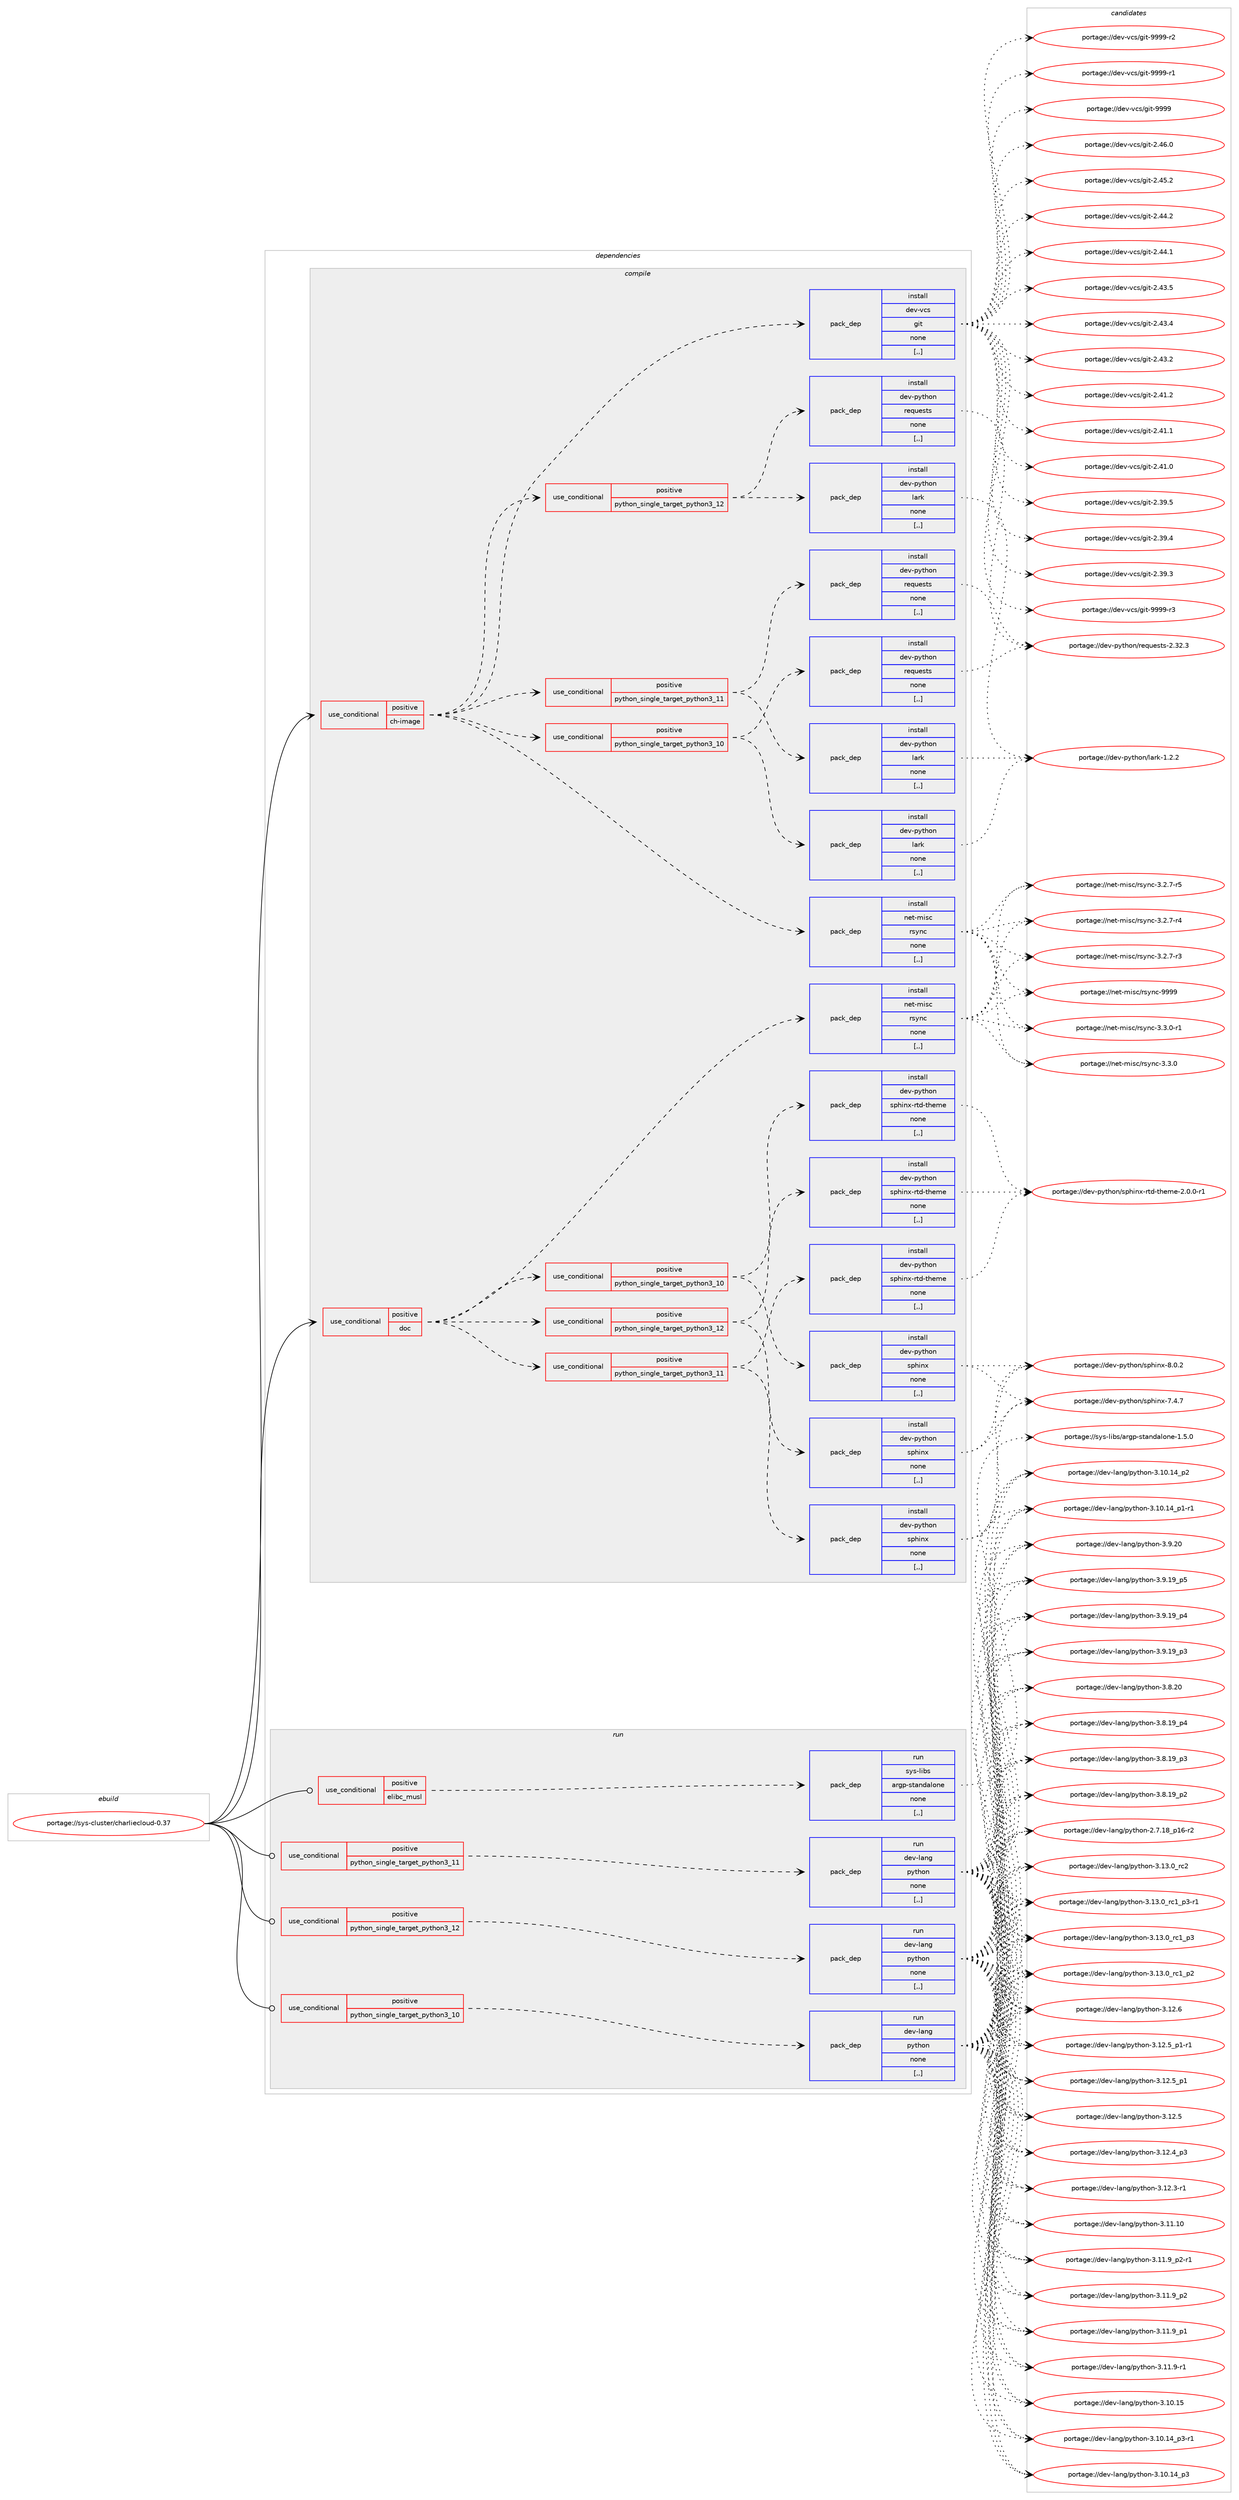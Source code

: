 digraph prolog {

# *************
# Graph options
# *************

newrank=true;
concentrate=true;
compound=true;
graph [rankdir=LR,fontname=Helvetica,fontsize=10,ranksep=1.5];#, ranksep=2.5, nodesep=0.2];
edge  [arrowhead=vee];
node  [fontname=Helvetica,fontsize=10];

# **********
# The ebuild
# **********

subgraph cluster_leftcol {
color=gray;
label=<<i>ebuild</i>>;
id [label="portage://sys-cluster/charliecloud-0.37", color=red, width=4, href="../sys-cluster/charliecloud-0.37.svg"];
}

# ****************
# The dependencies
# ****************

subgraph cluster_midcol {
color=gray;
label=<<i>dependencies</i>>;
subgraph cluster_compile {
fillcolor="#eeeeee";
style=filled;
label=<<i>compile</i>>;
subgraph cond248336 {
dependency941158 [label=<<TABLE BORDER="0" CELLBORDER="1" CELLSPACING="0" CELLPADDING="4"><TR><TD ROWSPAN="3" CELLPADDING="10">use_conditional</TD></TR><TR><TD>positive</TD></TR><TR><TD>ch-image</TD></TR></TABLE>>, shape=none, color=red];
subgraph cond248337 {
dependency941159 [label=<<TABLE BORDER="0" CELLBORDER="1" CELLSPACING="0" CELLPADDING="4"><TR><TD ROWSPAN="3" CELLPADDING="10">use_conditional</TD></TR><TR><TD>positive</TD></TR><TR><TD>python_single_target_python3_10</TD></TR></TABLE>>, shape=none, color=red];
subgraph pack686132 {
dependency941160 [label=<<TABLE BORDER="0" CELLBORDER="1" CELLSPACING="0" CELLPADDING="4" WIDTH="220"><TR><TD ROWSPAN="6" CELLPADDING="30">pack_dep</TD></TR><TR><TD WIDTH="110">install</TD></TR><TR><TD>dev-python</TD></TR><TR><TD>lark</TD></TR><TR><TD>none</TD></TR><TR><TD>[,,]</TD></TR></TABLE>>, shape=none, color=blue];
}
dependency941159:e -> dependency941160:w [weight=20,style="dashed",arrowhead="vee"];
subgraph pack686133 {
dependency941161 [label=<<TABLE BORDER="0" CELLBORDER="1" CELLSPACING="0" CELLPADDING="4" WIDTH="220"><TR><TD ROWSPAN="6" CELLPADDING="30">pack_dep</TD></TR><TR><TD WIDTH="110">install</TD></TR><TR><TD>dev-python</TD></TR><TR><TD>requests</TD></TR><TR><TD>none</TD></TR><TR><TD>[,,]</TD></TR></TABLE>>, shape=none, color=blue];
}
dependency941159:e -> dependency941161:w [weight=20,style="dashed",arrowhead="vee"];
}
dependency941158:e -> dependency941159:w [weight=20,style="dashed",arrowhead="vee"];
subgraph cond248338 {
dependency941162 [label=<<TABLE BORDER="0" CELLBORDER="1" CELLSPACING="0" CELLPADDING="4"><TR><TD ROWSPAN="3" CELLPADDING="10">use_conditional</TD></TR><TR><TD>positive</TD></TR><TR><TD>python_single_target_python3_11</TD></TR></TABLE>>, shape=none, color=red];
subgraph pack686134 {
dependency941163 [label=<<TABLE BORDER="0" CELLBORDER="1" CELLSPACING="0" CELLPADDING="4" WIDTH="220"><TR><TD ROWSPAN="6" CELLPADDING="30">pack_dep</TD></TR><TR><TD WIDTH="110">install</TD></TR><TR><TD>dev-python</TD></TR><TR><TD>lark</TD></TR><TR><TD>none</TD></TR><TR><TD>[,,]</TD></TR></TABLE>>, shape=none, color=blue];
}
dependency941162:e -> dependency941163:w [weight=20,style="dashed",arrowhead="vee"];
subgraph pack686135 {
dependency941164 [label=<<TABLE BORDER="0" CELLBORDER="1" CELLSPACING="0" CELLPADDING="4" WIDTH="220"><TR><TD ROWSPAN="6" CELLPADDING="30">pack_dep</TD></TR><TR><TD WIDTH="110">install</TD></TR><TR><TD>dev-python</TD></TR><TR><TD>requests</TD></TR><TR><TD>none</TD></TR><TR><TD>[,,]</TD></TR></TABLE>>, shape=none, color=blue];
}
dependency941162:e -> dependency941164:w [weight=20,style="dashed",arrowhead="vee"];
}
dependency941158:e -> dependency941162:w [weight=20,style="dashed",arrowhead="vee"];
subgraph cond248339 {
dependency941165 [label=<<TABLE BORDER="0" CELLBORDER="1" CELLSPACING="0" CELLPADDING="4"><TR><TD ROWSPAN="3" CELLPADDING="10">use_conditional</TD></TR><TR><TD>positive</TD></TR><TR><TD>python_single_target_python3_12</TD></TR></TABLE>>, shape=none, color=red];
subgraph pack686136 {
dependency941166 [label=<<TABLE BORDER="0" CELLBORDER="1" CELLSPACING="0" CELLPADDING="4" WIDTH="220"><TR><TD ROWSPAN="6" CELLPADDING="30">pack_dep</TD></TR><TR><TD WIDTH="110">install</TD></TR><TR><TD>dev-python</TD></TR><TR><TD>lark</TD></TR><TR><TD>none</TD></TR><TR><TD>[,,]</TD></TR></TABLE>>, shape=none, color=blue];
}
dependency941165:e -> dependency941166:w [weight=20,style="dashed",arrowhead="vee"];
subgraph pack686137 {
dependency941167 [label=<<TABLE BORDER="0" CELLBORDER="1" CELLSPACING="0" CELLPADDING="4" WIDTH="220"><TR><TD ROWSPAN="6" CELLPADDING="30">pack_dep</TD></TR><TR><TD WIDTH="110">install</TD></TR><TR><TD>dev-python</TD></TR><TR><TD>requests</TD></TR><TR><TD>none</TD></TR><TR><TD>[,,]</TD></TR></TABLE>>, shape=none, color=blue];
}
dependency941165:e -> dependency941167:w [weight=20,style="dashed",arrowhead="vee"];
}
dependency941158:e -> dependency941165:w [weight=20,style="dashed",arrowhead="vee"];
subgraph pack686138 {
dependency941168 [label=<<TABLE BORDER="0" CELLBORDER="1" CELLSPACING="0" CELLPADDING="4" WIDTH="220"><TR><TD ROWSPAN="6" CELLPADDING="30">pack_dep</TD></TR><TR><TD WIDTH="110">install</TD></TR><TR><TD>dev-vcs</TD></TR><TR><TD>git</TD></TR><TR><TD>none</TD></TR><TR><TD>[,,]</TD></TR></TABLE>>, shape=none, color=blue];
}
dependency941158:e -> dependency941168:w [weight=20,style="dashed",arrowhead="vee"];
subgraph pack686139 {
dependency941169 [label=<<TABLE BORDER="0" CELLBORDER="1" CELLSPACING="0" CELLPADDING="4" WIDTH="220"><TR><TD ROWSPAN="6" CELLPADDING="30">pack_dep</TD></TR><TR><TD WIDTH="110">install</TD></TR><TR><TD>net-misc</TD></TR><TR><TD>rsync</TD></TR><TR><TD>none</TD></TR><TR><TD>[,,]</TD></TR></TABLE>>, shape=none, color=blue];
}
dependency941158:e -> dependency941169:w [weight=20,style="dashed",arrowhead="vee"];
}
id:e -> dependency941158:w [weight=20,style="solid",arrowhead="vee"];
subgraph cond248340 {
dependency941170 [label=<<TABLE BORDER="0" CELLBORDER="1" CELLSPACING="0" CELLPADDING="4"><TR><TD ROWSPAN="3" CELLPADDING="10">use_conditional</TD></TR><TR><TD>positive</TD></TR><TR><TD>doc</TD></TR></TABLE>>, shape=none, color=red];
subgraph cond248341 {
dependency941171 [label=<<TABLE BORDER="0" CELLBORDER="1" CELLSPACING="0" CELLPADDING="4"><TR><TD ROWSPAN="3" CELLPADDING="10">use_conditional</TD></TR><TR><TD>positive</TD></TR><TR><TD>python_single_target_python3_10</TD></TR></TABLE>>, shape=none, color=red];
subgraph pack686140 {
dependency941172 [label=<<TABLE BORDER="0" CELLBORDER="1" CELLSPACING="0" CELLPADDING="4" WIDTH="220"><TR><TD ROWSPAN="6" CELLPADDING="30">pack_dep</TD></TR><TR><TD WIDTH="110">install</TD></TR><TR><TD>dev-python</TD></TR><TR><TD>sphinx</TD></TR><TR><TD>none</TD></TR><TR><TD>[,,]</TD></TR></TABLE>>, shape=none, color=blue];
}
dependency941171:e -> dependency941172:w [weight=20,style="dashed",arrowhead="vee"];
subgraph pack686141 {
dependency941173 [label=<<TABLE BORDER="0" CELLBORDER="1" CELLSPACING="0" CELLPADDING="4" WIDTH="220"><TR><TD ROWSPAN="6" CELLPADDING="30">pack_dep</TD></TR><TR><TD WIDTH="110">install</TD></TR><TR><TD>dev-python</TD></TR><TR><TD>sphinx-rtd-theme</TD></TR><TR><TD>none</TD></TR><TR><TD>[,,]</TD></TR></TABLE>>, shape=none, color=blue];
}
dependency941171:e -> dependency941173:w [weight=20,style="dashed",arrowhead="vee"];
}
dependency941170:e -> dependency941171:w [weight=20,style="dashed",arrowhead="vee"];
subgraph cond248342 {
dependency941174 [label=<<TABLE BORDER="0" CELLBORDER="1" CELLSPACING="0" CELLPADDING="4"><TR><TD ROWSPAN="3" CELLPADDING="10">use_conditional</TD></TR><TR><TD>positive</TD></TR><TR><TD>python_single_target_python3_11</TD></TR></TABLE>>, shape=none, color=red];
subgraph pack686142 {
dependency941175 [label=<<TABLE BORDER="0" CELLBORDER="1" CELLSPACING="0" CELLPADDING="4" WIDTH="220"><TR><TD ROWSPAN="6" CELLPADDING="30">pack_dep</TD></TR><TR><TD WIDTH="110">install</TD></TR><TR><TD>dev-python</TD></TR><TR><TD>sphinx</TD></TR><TR><TD>none</TD></TR><TR><TD>[,,]</TD></TR></TABLE>>, shape=none, color=blue];
}
dependency941174:e -> dependency941175:w [weight=20,style="dashed",arrowhead="vee"];
subgraph pack686143 {
dependency941176 [label=<<TABLE BORDER="0" CELLBORDER="1" CELLSPACING="0" CELLPADDING="4" WIDTH="220"><TR><TD ROWSPAN="6" CELLPADDING="30">pack_dep</TD></TR><TR><TD WIDTH="110">install</TD></TR><TR><TD>dev-python</TD></TR><TR><TD>sphinx-rtd-theme</TD></TR><TR><TD>none</TD></TR><TR><TD>[,,]</TD></TR></TABLE>>, shape=none, color=blue];
}
dependency941174:e -> dependency941176:w [weight=20,style="dashed",arrowhead="vee"];
}
dependency941170:e -> dependency941174:w [weight=20,style="dashed",arrowhead="vee"];
subgraph cond248343 {
dependency941177 [label=<<TABLE BORDER="0" CELLBORDER="1" CELLSPACING="0" CELLPADDING="4"><TR><TD ROWSPAN="3" CELLPADDING="10">use_conditional</TD></TR><TR><TD>positive</TD></TR><TR><TD>python_single_target_python3_12</TD></TR></TABLE>>, shape=none, color=red];
subgraph pack686144 {
dependency941178 [label=<<TABLE BORDER="0" CELLBORDER="1" CELLSPACING="0" CELLPADDING="4" WIDTH="220"><TR><TD ROWSPAN="6" CELLPADDING="30">pack_dep</TD></TR><TR><TD WIDTH="110">install</TD></TR><TR><TD>dev-python</TD></TR><TR><TD>sphinx</TD></TR><TR><TD>none</TD></TR><TR><TD>[,,]</TD></TR></TABLE>>, shape=none, color=blue];
}
dependency941177:e -> dependency941178:w [weight=20,style="dashed",arrowhead="vee"];
subgraph pack686145 {
dependency941179 [label=<<TABLE BORDER="0" CELLBORDER="1" CELLSPACING="0" CELLPADDING="4" WIDTH="220"><TR><TD ROWSPAN="6" CELLPADDING="30">pack_dep</TD></TR><TR><TD WIDTH="110">install</TD></TR><TR><TD>dev-python</TD></TR><TR><TD>sphinx-rtd-theme</TD></TR><TR><TD>none</TD></TR><TR><TD>[,,]</TD></TR></TABLE>>, shape=none, color=blue];
}
dependency941177:e -> dependency941179:w [weight=20,style="dashed",arrowhead="vee"];
}
dependency941170:e -> dependency941177:w [weight=20,style="dashed",arrowhead="vee"];
subgraph pack686146 {
dependency941180 [label=<<TABLE BORDER="0" CELLBORDER="1" CELLSPACING="0" CELLPADDING="4" WIDTH="220"><TR><TD ROWSPAN="6" CELLPADDING="30">pack_dep</TD></TR><TR><TD WIDTH="110">install</TD></TR><TR><TD>net-misc</TD></TR><TR><TD>rsync</TD></TR><TR><TD>none</TD></TR><TR><TD>[,,]</TD></TR></TABLE>>, shape=none, color=blue];
}
dependency941170:e -> dependency941180:w [weight=20,style="dashed",arrowhead="vee"];
}
id:e -> dependency941170:w [weight=20,style="solid",arrowhead="vee"];
}
subgraph cluster_compileandrun {
fillcolor="#eeeeee";
style=filled;
label=<<i>compile and run</i>>;
}
subgraph cluster_run {
fillcolor="#eeeeee";
style=filled;
label=<<i>run</i>>;
subgraph cond248344 {
dependency941181 [label=<<TABLE BORDER="0" CELLBORDER="1" CELLSPACING="0" CELLPADDING="4"><TR><TD ROWSPAN="3" CELLPADDING="10">use_conditional</TD></TR><TR><TD>positive</TD></TR><TR><TD>elibc_musl</TD></TR></TABLE>>, shape=none, color=red];
subgraph pack686147 {
dependency941182 [label=<<TABLE BORDER="0" CELLBORDER="1" CELLSPACING="0" CELLPADDING="4" WIDTH="220"><TR><TD ROWSPAN="6" CELLPADDING="30">pack_dep</TD></TR><TR><TD WIDTH="110">run</TD></TR><TR><TD>sys-libs</TD></TR><TR><TD>argp-standalone</TD></TR><TR><TD>none</TD></TR><TR><TD>[,,]</TD></TR></TABLE>>, shape=none, color=blue];
}
dependency941181:e -> dependency941182:w [weight=20,style="dashed",arrowhead="vee"];
}
id:e -> dependency941181:w [weight=20,style="solid",arrowhead="odot"];
subgraph cond248345 {
dependency941183 [label=<<TABLE BORDER="0" CELLBORDER="1" CELLSPACING="0" CELLPADDING="4"><TR><TD ROWSPAN="3" CELLPADDING="10">use_conditional</TD></TR><TR><TD>positive</TD></TR><TR><TD>python_single_target_python3_10</TD></TR></TABLE>>, shape=none, color=red];
subgraph pack686148 {
dependency941184 [label=<<TABLE BORDER="0" CELLBORDER="1" CELLSPACING="0" CELLPADDING="4" WIDTH="220"><TR><TD ROWSPAN="6" CELLPADDING="30">pack_dep</TD></TR><TR><TD WIDTH="110">run</TD></TR><TR><TD>dev-lang</TD></TR><TR><TD>python</TD></TR><TR><TD>none</TD></TR><TR><TD>[,,]</TD></TR></TABLE>>, shape=none, color=blue];
}
dependency941183:e -> dependency941184:w [weight=20,style="dashed",arrowhead="vee"];
}
id:e -> dependency941183:w [weight=20,style="solid",arrowhead="odot"];
subgraph cond248346 {
dependency941185 [label=<<TABLE BORDER="0" CELLBORDER="1" CELLSPACING="0" CELLPADDING="4"><TR><TD ROWSPAN="3" CELLPADDING="10">use_conditional</TD></TR><TR><TD>positive</TD></TR><TR><TD>python_single_target_python3_11</TD></TR></TABLE>>, shape=none, color=red];
subgraph pack686149 {
dependency941186 [label=<<TABLE BORDER="0" CELLBORDER="1" CELLSPACING="0" CELLPADDING="4" WIDTH="220"><TR><TD ROWSPAN="6" CELLPADDING="30">pack_dep</TD></TR><TR><TD WIDTH="110">run</TD></TR><TR><TD>dev-lang</TD></TR><TR><TD>python</TD></TR><TR><TD>none</TD></TR><TR><TD>[,,]</TD></TR></TABLE>>, shape=none, color=blue];
}
dependency941185:e -> dependency941186:w [weight=20,style="dashed",arrowhead="vee"];
}
id:e -> dependency941185:w [weight=20,style="solid",arrowhead="odot"];
subgraph cond248347 {
dependency941187 [label=<<TABLE BORDER="0" CELLBORDER="1" CELLSPACING="0" CELLPADDING="4"><TR><TD ROWSPAN="3" CELLPADDING="10">use_conditional</TD></TR><TR><TD>positive</TD></TR><TR><TD>python_single_target_python3_12</TD></TR></TABLE>>, shape=none, color=red];
subgraph pack686150 {
dependency941188 [label=<<TABLE BORDER="0" CELLBORDER="1" CELLSPACING="0" CELLPADDING="4" WIDTH="220"><TR><TD ROWSPAN="6" CELLPADDING="30">pack_dep</TD></TR><TR><TD WIDTH="110">run</TD></TR><TR><TD>dev-lang</TD></TR><TR><TD>python</TD></TR><TR><TD>none</TD></TR><TR><TD>[,,]</TD></TR></TABLE>>, shape=none, color=blue];
}
dependency941187:e -> dependency941188:w [weight=20,style="dashed",arrowhead="vee"];
}
id:e -> dependency941187:w [weight=20,style="solid",arrowhead="odot"];
}
}

# **************
# The candidates
# **************

subgraph cluster_choices {
rank=same;
color=gray;
label=<<i>candidates</i>>;

subgraph choice686132 {
color=black;
nodesep=1;
choice100101118451121211161041111104710897114107454946504650 [label="portage://dev-python/lark-1.2.2", color=red, width=4,href="../dev-python/lark-1.2.2.svg"];
dependency941160:e -> choice100101118451121211161041111104710897114107454946504650:w [style=dotted,weight="100"];
}
subgraph choice686133 {
color=black;
nodesep=1;
choice100101118451121211161041111104711410111311710111511611545504651504651 [label="portage://dev-python/requests-2.32.3", color=red, width=4,href="../dev-python/requests-2.32.3.svg"];
dependency941161:e -> choice100101118451121211161041111104711410111311710111511611545504651504651:w [style=dotted,weight="100"];
}
subgraph choice686134 {
color=black;
nodesep=1;
choice100101118451121211161041111104710897114107454946504650 [label="portage://dev-python/lark-1.2.2", color=red, width=4,href="../dev-python/lark-1.2.2.svg"];
dependency941163:e -> choice100101118451121211161041111104710897114107454946504650:w [style=dotted,weight="100"];
}
subgraph choice686135 {
color=black;
nodesep=1;
choice100101118451121211161041111104711410111311710111511611545504651504651 [label="portage://dev-python/requests-2.32.3", color=red, width=4,href="../dev-python/requests-2.32.3.svg"];
dependency941164:e -> choice100101118451121211161041111104711410111311710111511611545504651504651:w [style=dotted,weight="100"];
}
subgraph choice686136 {
color=black;
nodesep=1;
choice100101118451121211161041111104710897114107454946504650 [label="portage://dev-python/lark-1.2.2", color=red, width=4,href="../dev-python/lark-1.2.2.svg"];
dependency941166:e -> choice100101118451121211161041111104710897114107454946504650:w [style=dotted,weight="100"];
}
subgraph choice686137 {
color=black;
nodesep=1;
choice100101118451121211161041111104711410111311710111511611545504651504651 [label="portage://dev-python/requests-2.32.3", color=red, width=4,href="../dev-python/requests-2.32.3.svg"];
dependency941167:e -> choice100101118451121211161041111104711410111311710111511611545504651504651:w [style=dotted,weight="100"];
}
subgraph choice686138 {
color=black;
nodesep=1;
choice10010111845118991154710310511645575757574511451 [label="portage://dev-vcs/git-9999-r3", color=red, width=4,href="../dev-vcs/git-9999-r3.svg"];
choice10010111845118991154710310511645575757574511450 [label="portage://dev-vcs/git-9999-r2", color=red, width=4,href="../dev-vcs/git-9999-r2.svg"];
choice10010111845118991154710310511645575757574511449 [label="portage://dev-vcs/git-9999-r1", color=red, width=4,href="../dev-vcs/git-9999-r1.svg"];
choice1001011184511899115471031051164557575757 [label="portage://dev-vcs/git-9999", color=red, width=4,href="../dev-vcs/git-9999.svg"];
choice10010111845118991154710310511645504652544648 [label="portage://dev-vcs/git-2.46.0", color=red, width=4,href="../dev-vcs/git-2.46.0.svg"];
choice10010111845118991154710310511645504652534650 [label="portage://dev-vcs/git-2.45.2", color=red, width=4,href="../dev-vcs/git-2.45.2.svg"];
choice10010111845118991154710310511645504652524650 [label="portage://dev-vcs/git-2.44.2", color=red, width=4,href="../dev-vcs/git-2.44.2.svg"];
choice10010111845118991154710310511645504652524649 [label="portage://dev-vcs/git-2.44.1", color=red, width=4,href="../dev-vcs/git-2.44.1.svg"];
choice10010111845118991154710310511645504652514653 [label="portage://dev-vcs/git-2.43.5", color=red, width=4,href="../dev-vcs/git-2.43.5.svg"];
choice10010111845118991154710310511645504652514652 [label="portage://dev-vcs/git-2.43.4", color=red, width=4,href="../dev-vcs/git-2.43.4.svg"];
choice10010111845118991154710310511645504652514650 [label="portage://dev-vcs/git-2.43.2", color=red, width=4,href="../dev-vcs/git-2.43.2.svg"];
choice10010111845118991154710310511645504652494650 [label="portage://dev-vcs/git-2.41.2", color=red, width=4,href="../dev-vcs/git-2.41.2.svg"];
choice10010111845118991154710310511645504652494649 [label="portage://dev-vcs/git-2.41.1", color=red, width=4,href="../dev-vcs/git-2.41.1.svg"];
choice10010111845118991154710310511645504652494648 [label="portage://dev-vcs/git-2.41.0", color=red, width=4,href="../dev-vcs/git-2.41.0.svg"];
choice10010111845118991154710310511645504651574653 [label="portage://dev-vcs/git-2.39.5", color=red, width=4,href="../dev-vcs/git-2.39.5.svg"];
choice10010111845118991154710310511645504651574652 [label="portage://dev-vcs/git-2.39.4", color=red, width=4,href="../dev-vcs/git-2.39.4.svg"];
choice10010111845118991154710310511645504651574651 [label="portage://dev-vcs/git-2.39.3", color=red, width=4,href="../dev-vcs/git-2.39.3.svg"];
dependency941168:e -> choice10010111845118991154710310511645575757574511451:w [style=dotted,weight="100"];
dependency941168:e -> choice10010111845118991154710310511645575757574511450:w [style=dotted,weight="100"];
dependency941168:e -> choice10010111845118991154710310511645575757574511449:w [style=dotted,weight="100"];
dependency941168:e -> choice1001011184511899115471031051164557575757:w [style=dotted,weight="100"];
dependency941168:e -> choice10010111845118991154710310511645504652544648:w [style=dotted,weight="100"];
dependency941168:e -> choice10010111845118991154710310511645504652534650:w [style=dotted,weight="100"];
dependency941168:e -> choice10010111845118991154710310511645504652524650:w [style=dotted,weight="100"];
dependency941168:e -> choice10010111845118991154710310511645504652524649:w [style=dotted,weight="100"];
dependency941168:e -> choice10010111845118991154710310511645504652514653:w [style=dotted,weight="100"];
dependency941168:e -> choice10010111845118991154710310511645504652514652:w [style=dotted,weight="100"];
dependency941168:e -> choice10010111845118991154710310511645504652514650:w [style=dotted,weight="100"];
dependency941168:e -> choice10010111845118991154710310511645504652494650:w [style=dotted,weight="100"];
dependency941168:e -> choice10010111845118991154710310511645504652494649:w [style=dotted,weight="100"];
dependency941168:e -> choice10010111845118991154710310511645504652494648:w [style=dotted,weight="100"];
dependency941168:e -> choice10010111845118991154710310511645504651574653:w [style=dotted,weight="100"];
dependency941168:e -> choice10010111845118991154710310511645504651574652:w [style=dotted,weight="100"];
dependency941168:e -> choice10010111845118991154710310511645504651574651:w [style=dotted,weight="100"];
}
subgraph choice686139 {
color=black;
nodesep=1;
choice110101116451091051159947114115121110994557575757 [label="portage://net-misc/rsync-9999", color=red, width=4,href="../net-misc/rsync-9999.svg"];
choice110101116451091051159947114115121110994551465146484511449 [label="portage://net-misc/rsync-3.3.0-r1", color=red, width=4,href="../net-misc/rsync-3.3.0-r1.svg"];
choice11010111645109105115994711411512111099455146514648 [label="portage://net-misc/rsync-3.3.0", color=red, width=4,href="../net-misc/rsync-3.3.0.svg"];
choice110101116451091051159947114115121110994551465046554511453 [label="portage://net-misc/rsync-3.2.7-r5", color=red, width=4,href="../net-misc/rsync-3.2.7-r5.svg"];
choice110101116451091051159947114115121110994551465046554511452 [label="portage://net-misc/rsync-3.2.7-r4", color=red, width=4,href="../net-misc/rsync-3.2.7-r4.svg"];
choice110101116451091051159947114115121110994551465046554511451 [label="portage://net-misc/rsync-3.2.7-r3", color=red, width=4,href="../net-misc/rsync-3.2.7-r3.svg"];
dependency941169:e -> choice110101116451091051159947114115121110994557575757:w [style=dotted,weight="100"];
dependency941169:e -> choice110101116451091051159947114115121110994551465146484511449:w [style=dotted,weight="100"];
dependency941169:e -> choice11010111645109105115994711411512111099455146514648:w [style=dotted,weight="100"];
dependency941169:e -> choice110101116451091051159947114115121110994551465046554511453:w [style=dotted,weight="100"];
dependency941169:e -> choice110101116451091051159947114115121110994551465046554511452:w [style=dotted,weight="100"];
dependency941169:e -> choice110101116451091051159947114115121110994551465046554511451:w [style=dotted,weight="100"];
}
subgraph choice686140 {
color=black;
nodesep=1;
choice1001011184511212111610411111047115112104105110120455646484650 [label="portage://dev-python/sphinx-8.0.2", color=red, width=4,href="../dev-python/sphinx-8.0.2.svg"];
choice1001011184511212111610411111047115112104105110120455546524655 [label="portage://dev-python/sphinx-7.4.7", color=red, width=4,href="../dev-python/sphinx-7.4.7.svg"];
dependency941172:e -> choice1001011184511212111610411111047115112104105110120455646484650:w [style=dotted,weight="100"];
dependency941172:e -> choice1001011184511212111610411111047115112104105110120455546524655:w [style=dotted,weight="100"];
}
subgraph choice686141 {
color=black;
nodesep=1;
choice100101118451121211161041111104711511210410511012045114116100451161041011091014550464846484511449 [label="portage://dev-python/sphinx-rtd-theme-2.0.0-r1", color=red, width=4,href="../dev-python/sphinx-rtd-theme-2.0.0-r1.svg"];
dependency941173:e -> choice100101118451121211161041111104711511210410511012045114116100451161041011091014550464846484511449:w [style=dotted,weight="100"];
}
subgraph choice686142 {
color=black;
nodesep=1;
choice1001011184511212111610411111047115112104105110120455646484650 [label="portage://dev-python/sphinx-8.0.2", color=red, width=4,href="../dev-python/sphinx-8.0.2.svg"];
choice1001011184511212111610411111047115112104105110120455546524655 [label="portage://dev-python/sphinx-7.4.7", color=red, width=4,href="../dev-python/sphinx-7.4.7.svg"];
dependency941175:e -> choice1001011184511212111610411111047115112104105110120455646484650:w [style=dotted,weight="100"];
dependency941175:e -> choice1001011184511212111610411111047115112104105110120455546524655:w [style=dotted,weight="100"];
}
subgraph choice686143 {
color=black;
nodesep=1;
choice100101118451121211161041111104711511210410511012045114116100451161041011091014550464846484511449 [label="portage://dev-python/sphinx-rtd-theme-2.0.0-r1", color=red, width=4,href="../dev-python/sphinx-rtd-theme-2.0.0-r1.svg"];
dependency941176:e -> choice100101118451121211161041111104711511210410511012045114116100451161041011091014550464846484511449:w [style=dotted,weight="100"];
}
subgraph choice686144 {
color=black;
nodesep=1;
choice1001011184511212111610411111047115112104105110120455646484650 [label="portage://dev-python/sphinx-8.0.2", color=red, width=4,href="../dev-python/sphinx-8.0.2.svg"];
choice1001011184511212111610411111047115112104105110120455546524655 [label="portage://dev-python/sphinx-7.4.7", color=red, width=4,href="../dev-python/sphinx-7.4.7.svg"];
dependency941178:e -> choice1001011184511212111610411111047115112104105110120455646484650:w [style=dotted,weight="100"];
dependency941178:e -> choice1001011184511212111610411111047115112104105110120455546524655:w [style=dotted,weight="100"];
}
subgraph choice686145 {
color=black;
nodesep=1;
choice100101118451121211161041111104711511210410511012045114116100451161041011091014550464846484511449 [label="portage://dev-python/sphinx-rtd-theme-2.0.0-r1", color=red, width=4,href="../dev-python/sphinx-rtd-theme-2.0.0-r1.svg"];
dependency941179:e -> choice100101118451121211161041111104711511210410511012045114116100451161041011091014550464846484511449:w [style=dotted,weight="100"];
}
subgraph choice686146 {
color=black;
nodesep=1;
choice110101116451091051159947114115121110994557575757 [label="portage://net-misc/rsync-9999", color=red, width=4,href="../net-misc/rsync-9999.svg"];
choice110101116451091051159947114115121110994551465146484511449 [label="portage://net-misc/rsync-3.3.0-r1", color=red, width=4,href="../net-misc/rsync-3.3.0-r1.svg"];
choice11010111645109105115994711411512111099455146514648 [label="portage://net-misc/rsync-3.3.0", color=red, width=4,href="../net-misc/rsync-3.3.0.svg"];
choice110101116451091051159947114115121110994551465046554511453 [label="portage://net-misc/rsync-3.2.7-r5", color=red, width=4,href="../net-misc/rsync-3.2.7-r5.svg"];
choice110101116451091051159947114115121110994551465046554511452 [label="portage://net-misc/rsync-3.2.7-r4", color=red, width=4,href="../net-misc/rsync-3.2.7-r4.svg"];
choice110101116451091051159947114115121110994551465046554511451 [label="portage://net-misc/rsync-3.2.7-r3", color=red, width=4,href="../net-misc/rsync-3.2.7-r3.svg"];
dependency941180:e -> choice110101116451091051159947114115121110994557575757:w [style=dotted,weight="100"];
dependency941180:e -> choice110101116451091051159947114115121110994551465146484511449:w [style=dotted,weight="100"];
dependency941180:e -> choice11010111645109105115994711411512111099455146514648:w [style=dotted,weight="100"];
dependency941180:e -> choice110101116451091051159947114115121110994551465046554511453:w [style=dotted,weight="100"];
dependency941180:e -> choice110101116451091051159947114115121110994551465046554511452:w [style=dotted,weight="100"];
dependency941180:e -> choice110101116451091051159947114115121110994551465046554511451:w [style=dotted,weight="100"];
}
subgraph choice686147 {
color=black;
nodesep=1;
choice11512111545108105981154797114103112451151169711010097108111110101454946534648 [label="portage://sys-libs/argp-standalone-1.5.0", color=red, width=4,href="../sys-libs/argp-standalone-1.5.0.svg"];
dependency941182:e -> choice11512111545108105981154797114103112451151169711010097108111110101454946534648:w [style=dotted,weight="100"];
}
subgraph choice686148 {
color=black;
nodesep=1;
choice10010111845108971101034711212111610411111045514649514648951149950 [label="portage://dev-lang/python-3.13.0_rc2", color=red, width=4,href="../dev-lang/python-3.13.0_rc2.svg"];
choice1001011184510897110103471121211161041111104551464951464895114994995112514511449 [label="portage://dev-lang/python-3.13.0_rc1_p3-r1", color=red, width=4,href="../dev-lang/python-3.13.0_rc1_p3-r1.svg"];
choice100101118451089711010347112121116104111110455146495146489511499499511251 [label="portage://dev-lang/python-3.13.0_rc1_p3", color=red, width=4,href="../dev-lang/python-3.13.0_rc1_p3.svg"];
choice100101118451089711010347112121116104111110455146495146489511499499511250 [label="portage://dev-lang/python-3.13.0_rc1_p2", color=red, width=4,href="../dev-lang/python-3.13.0_rc1_p2.svg"];
choice10010111845108971101034711212111610411111045514649504654 [label="portage://dev-lang/python-3.12.6", color=red, width=4,href="../dev-lang/python-3.12.6.svg"];
choice1001011184510897110103471121211161041111104551464950465395112494511449 [label="portage://dev-lang/python-3.12.5_p1-r1", color=red, width=4,href="../dev-lang/python-3.12.5_p1-r1.svg"];
choice100101118451089711010347112121116104111110455146495046539511249 [label="portage://dev-lang/python-3.12.5_p1", color=red, width=4,href="../dev-lang/python-3.12.5_p1.svg"];
choice10010111845108971101034711212111610411111045514649504653 [label="portage://dev-lang/python-3.12.5", color=red, width=4,href="../dev-lang/python-3.12.5.svg"];
choice100101118451089711010347112121116104111110455146495046529511251 [label="portage://dev-lang/python-3.12.4_p3", color=red, width=4,href="../dev-lang/python-3.12.4_p3.svg"];
choice100101118451089711010347112121116104111110455146495046514511449 [label="portage://dev-lang/python-3.12.3-r1", color=red, width=4,href="../dev-lang/python-3.12.3-r1.svg"];
choice1001011184510897110103471121211161041111104551464949464948 [label="portage://dev-lang/python-3.11.10", color=red, width=4,href="../dev-lang/python-3.11.10.svg"];
choice1001011184510897110103471121211161041111104551464949465795112504511449 [label="portage://dev-lang/python-3.11.9_p2-r1", color=red, width=4,href="../dev-lang/python-3.11.9_p2-r1.svg"];
choice100101118451089711010347112121116104111110455146494946579511250 [label="portage://dev-lang/python-3.11.9_p2", color=red, width=4,href="../dev-lang/python-3.11.9_p2.svg"];
choice100101118451089711010347112121116104111110455146494946579511249 [label="portage://dev-lang/python-3.11.9_p1", color=red, width=4,href="../dev-lang/python-3.11.9_p1.svg"];
choice100101118451089711010347112121116104111110455146494946574511449 [label="portage://dev-lang/python-3.11.9-r1", color=red, width=4,href="../dev-lang/python-3.11.9-r1.svg"];
choice1001011184510897110103471121211161041111104551464948464953 [label="portage://dev-lang/python-3.10.15", color=red, width=4,href="../dev-lang/python-3.10.15.svg"];
choice100101118451089711010347112121116104111110455146494846495295112514511449 [label="portage://dev-lang/python-3.10.14_p3-r1", color=red, width=4,href="../dev-lang/python-3.10.14_p3-r1.svg"];
choice10010111845108971101034711212111610411111045514649484649529511251 [label="portage://dev-lang/python-3.10.14_p3", color=red, width=4,href="../dev-lang/python-3.10.14_p3.svg"];
choice10010111845108971101034711212111610411111045514649484649529511250 [label="portage://dev-lang/python-3.10.14_p2", color=red, width=4,href="../dev-lang/python-3.10.14_p2.svg"];
choice100101118451089711010347112121116104111110455146494846495295112494511449 [label="portage://dev-lang/python-3.10.14_p1-r1", color=red, width=4,href="../dev-lang/python-3.10.14_p1-r1.svg"];
choice10010111845108971101034711212111610411111045514657465048 [label="portage://dev-lang/python-3.9.20", color=red, width=4,href="../dev-lang/python-3.9.20.svg"];
choice100101118451089711010347112121116104111110455146574649579511253 [label="portage://dev-lang/python-3.9.19_p5", color=red, width=4,href="../dev-lang/python-3.9.19_p5.svg"];
choice100101118451089711010347112121116104111110455146574649579511252 [label="portage://dev-lang/python-3.9.19_p4", color=red, width=4,href="../dev-lang/python-3.9.19_p4.svg"];
choice100101118451089711010347112121116104111110455146574649579511251 [label="portage://dev-lang/python-3.9.19_p3", color=red, width=4,href="../dev-lang/python-3.9.19_p3.svg"];
choice10010111845108971101034711212111610411111045514656465048 [label="portage://dev-lang/python-3.8.20", color=red, width=4,href="../dev-lang/python-3.8.20.svg"];
choice100101118451089711010347112121116104111110455146564649579511252 [label="portage://dev-lang/python-3.8.19_p4", color=red, width=4,href="../dev-lang/python-3.8.19_p4.svg"];
choice100101118451089711010347112121116104111110455146564649579511251 [label="portage://dev-lang/python-3.8.19_p3", color=red, width=4,href="../dev-lang/python-3.8.19_p3.svg"];
choice100101118451089711010347112121116104111110455146564649579511250 [label="portage://dev-lang/python-3.8.19_p2", color=red, width=4,href="../dev-lang/python-3.8.19_p2.svg"];
choice100101118451089711010347112121116104111110455046554649569511249544511450 [label="portage://dev-lang/python-2.7.18_p16-r2", color=red, width=4,href="../dev-lang/python-2.7.18_p16-r2.svg"];
dependency941184:e -> choice10010111845108971101034711212111610411111045514649514648951149950:w [style=dotted,weight="100"];
dependency941184:e -> choice1001011184510897110103471121211161041111104551464951464895114994995112514511449:w [style=dotted,weight="100"];
dependency941184:e -> choice100101118451089711010347112121116104111110455146495146489511499499511251:w [style=dotted,weight="100"];
dependency941184:e -> choice100101118451089711010347112121116104111110455146495146489511499499511250:w [style=dotted,weight="100"];
dependency941184:e -> choice10010111845108971101034711212111610411111045514649504654:w [style=dotted,weight="100"];
dependency941184:e -> choice1001011184510897110103471121211161041111104551464950465395112494511449:w [style=dotted,weight="100"];
dependency941184:e -> choice100101118451089711010347112121116104111110455146495046539511249:w [style=dotted,weight="100"];
dependency941184:e -> choice10010111845108971101034711212111610411111045514649504653:w [style=dotted,weight="100"];
dependency941184:e -> choice100101118451089711010347112121116104111110455146495046529511251:w [style=dotted,weight="100"];
dependency941184:e -> choice100101118451089711010347112121116104111110455146495046514511449:w [style=dotted,weight="100"];
dependency941184:e -> choice1001011184510897110103471121211161041111104551464949464948:w [style=dotted,weight="100"];
dependency941184:e -> choice1001011184510897110103471121211161041111104551464949465795112504511449:w [style=dotted,weight="100"];
dependency941184:e -> choice100101118451089711010347112121116104111110455146494946579511250:w [style=dotted,weight="100"];
dependency941184:e -> choice100101118451089711010347112121116104111110455146494946579511249:w [style=dotted,weight="100"];
dependency941184:e -> choice100101118451089711010347112121116104111110455146494946574511449:w [style=dotted,weight="100"];
dependency941184:e -> choice1001011184510897110103471121211161041111104551464948464953:w [style=dotted,weight="100"];
dependency941184:e -> choice100101118451089711010347112121116104111110455146494846495295112514511449:w [style=dotted,weight="100"];
dependency941184:e -> choice10010111845108971101034711212111610411111045514649484649529511251:w [style=dotted,weight="100"];
dependency941184:e -> choice10010111845108971101034711212111610411111045514649484649529511250:w [style=dotted,weight="100"];
dependency941184:e -> choice100101118451089711010347112121116104111110455146494846495295112494511449:w [style=dotted,weight="100"];
dependency941184:e -> choice10010111845108971101034711212111610411111045514657465048:w [style=dotted,weight="100"];
dependency941184:e -> choice100101118451089711010347112121116104111110455146574649579511253:w [style=dotted,weight="100"];
dependency941184:e -> choice100101118451089711010347112121116104111110455146574649579511252:w [style=dotted,weight="100"];
dependency941184:e -> choice100101118451089711010347112121116104111110455146574649579511251:w [style=dotted,weight="100"];
dependency941184:e -> choice10010111845108971101034711212111610411111045514656465048:w [style=dotted,weight="100"];
dependency941184:e -> choice100101118451089711010347112121116104111110455146564649579511252:w [style=dotted,weight="100"];
dependency941184:e -> choice100101118451089711010347112121116104111110455146564649579511251:w [style=dotted,weight="100"];
dependency941184:e -> choice100101118451089711010347112121116104111110455146564649579511250:w [style=dotted,weight="100"];
dependency941184:e -> choice100101118451089711010347112121116104111110455046554649569511249544511450:w [style=dotted,weight="100"];
}
subgraph choice686149 {
color=black;
nodesep=1;
choice10010111845108971101034711212111610411111045514649514648951149950 [label="portage://dev-lang/python-3.13.0_rc2", color=red, width=4,href="../dev-lang/python-3.13.0_rc2.svg"];
choice1001011184510897110103471121211161041111104551464951464895114994995112514511449 [label="portage://dev-lang/python-3.13.0_rc1_p3-r1", color=red, width=4,href="../dev-lang/python-3.13.0_rc1_p3-r1.svg"];
choice100101118451089711010347112121116104111110455146495146489511499499511251 [label="portage://dev-lang/python-3.13.0_rc1_p3", color=red, width=4,href="../dev-lang/python-3.13.0_rc1_p3.svg"];
choice100101118451089711010347112121116104111110455146495146489511499499511250 [label="portage://dev-lang/python-3.13.0_rc1_p2", color=red, width=4,href="../dev-lang/python-3.13.0_rc1_p2.svg"];
choice10010111845108971101034711212111610411111045514649504654 [label="portage://dev-lang/python-3.12.6", color=red, width=4,href="../dev-lang/python-3.12.6.svg"];
choice1001011184510897110103471121211161041111104551464950465395112494511449 [label="portage://dev-lang/python-3.12.5_p1-r1", color=red, width=4,href="../dev-lang/python-3.12.5_p1-r1.svg"];
choice100101118451089711010347112121116104111110455146495046539511249 [label="portage://dev-lang/python-3.12.5_p1", color=red, width=4,href="../dev-lang/python-3.12.5_p1.svg"];
choice10010111845108971101034711212111610411111045514649504653 [label="portage://dev-lang/python-3.12.5", color=red, width=4,href="../dev-lang/python-3.12.5.svg"];
choice100101118451089711010347112121116104111110455146495046529511251 [label="portage://dev-lang/python-3.12.4_p3", color=red, width=4,href="../dev-lang/python-3.12.4_p3.svg"];
choice100101118451089711010347112121116104111110455146495046514511449 [label="portage://dev-lang/python-3.12.3-r1", color=red, width=4,href="../dev-lang/python-3.12.3-r1.svg"];
choice1001011184510897110103471121211161041111104551464949464948 [label="portage://dev-lang/python-3.11.10", color=red, width=4,href="../dev-lang/python-3.11.10.svg"];
choice1001011184510897110103471121211161041111104551464949465795112504511449 [label="portage://dev-lang/python-3.11.9_p2-r1", color=red, width=4,href="../dev-lang/python-3.11.9_p2-r1.svg"];
choice100101118451089711010347112121116104111110455146494946579511250 [label="portage://dev-lang/python-3.11.9_p2", color=red, width=4,href="../dev-lang/python-3.11.9_p2.svg"];
choice100101118451089711010347112121116104111110455146494946579511249 [label="portage://dev-lang/python-3.11.9_p1", color=red, width=4,href="../dev-lang/python-3.11.9_p1.svg"];
choice100101118451089711010347112121116104111110455146494946574511449 [label="portage://dev-lang/python-3.11.9-r1", color=red, width=4,href="../dev-lang/python-3.11.9-r1.svg"];
choice1001011184510897110103471121211161041111104551464948464953 [label="portage://dev-lang/python-3.10.15", color=red, width=4,href="../dev-lang/python-3.10.15.svg"];
choice100101118451089711010347112121116104111110455146494846495295112514511449 [label="portage://dev-lang/python-3.10.14_p3-r1", color=red, width=4,href="../dev-lang/python-3.10.14_p3-r1.svg"];
choice10010111845108971101034711212111610411111045514649484649529511251 [label="portage://dev-lang/python-3.10.14_p3", color=red, width=4,href="../dev-lang/python-3.10.14_p3.svg"];
choice10010111845108971101034711212111610411111045514649484649529511250 [label="portage://dev-lang/python-3.10.14_p2", color=red, width=4,href="../dev-lang/python-3.10.14_p2.svg"];
choice100101118451089711010347112121116104111110455146494846495295112494511449 [label="portage://dev-lang/python-3.10.14_p1-r1", color=red, width=4,href="../dev-lang/python-3.10.14_p1-r1.svg"];
choice10010111845108971101034711212111610411111045514657465048 [label="portage://dev-lang/python-3.9.20", color=red, width=4,href="../dev-lang/python-3.9.20.svg"];
choice100101118451089711010347112121116104111110455146574649579511253 [label="portage://dev-lang/python-3.9.19_p5", color=red, width=4,href="../dev-lang/python-3.9.19_p5.svg"];
choice100101118451089711010347112121116104111110455146574649579511252 [label="portage://dev-lang/python-3.9.19_p4", color=red, width=4,href="../dev-lang/python-3.9.19_p4.svg"];
choice100101118451089711010347112121116104111110455146574649579511251 [label="portage://dev-lang/python-3.9.19_p3", color=red, width=4,href="../dev-lang/python-3.9.19_p3.svg"];
choice10010111845108971101034711212111610411111045514656465048 [label="portage://dev-lang/python-3.8.20", color=red, width=4,href="../dev-lang/python-3.8.20.svg"];
choice100101118451089711010347112121116104111110455146564649579511252 [label="portage://dev-lang/python-3.8.19_p4", color=red, width=4,href="../dev-lang/python-3.8.19_p4.svg"];
choice100101118451089711010347112121116104111110455146564649579511251 [label="portage://dev-lang/python-3.8.19_p3", color=red, width=4,href="../dev-lang/python-3.8.19_p3.svg"];
choice100101118451089711010347112121116104111110455146564649579511250 [label="portage://dev-lang/python-3.8.19_p2", color=red, width=4,href="../dev-lang/python-3.8.19_p2.svg"];
choice100101118451089711010347112121116104111110455046554649569511249544511450 [label="portage://dev-lang/python-2.7.18_p16-r2", color=red, width=4,href="../dev-lang/python-2.7.18_p16-r2.svg"];
dependency941186:e -> choice10010111845108971101034711212111610411111045514649514648951149950:w [style=dotted,weight="100"];
dependency941186:e -> choice1001011184510897110103471121211161041111104551464951464895114994995112514511449:w [style=dotted,weight="100"];
dependency941186:e -> choice100101118451089711010347112121116104111110455146495146489511499499511251:w [style=dotted,weight="100"];
dependency941186:e -> choice100101118451089711010347112121116104111110455146495146489511499499511250:w [style=dotted,weight="100"];
dependency941186:e -> choice10010111845108971101034711212111610411111045514649504654:w [style=dotted,weight="100"];
dependency941186:e -> choice1001011184510897110103471121211161041111104551464950465395112494511449:w [style=dotted,weight="100"];
dependency941186:e -> choice100101118451089711010347112121116104111110455146495046539511249:w [style=dotted,weight="100"];
dependency941186:e -> choice10010111845108971101034711212111610411111045514649504653:w [style=dotted,weight="100"];
dependency941186:e -> choice100101118451089711010347112121116104111110455146495046529511251:w [style=dotted,weight="100"];
dependency941186:e -> choice100101118451089711010347112121116104111110455146495046514511449:w [style=dotted,weight="100"];
dependency941186:e -> choice1001011184510897110103471121211161041111104551464949464948:w [style=dotted,weight="100"];
dependency941186:e -> choice1001011184510897110103471121211161041111104551464949465795112504511449:w [style=dotted,weight="100"];
dependency941186:e -> choice100101118451089711010347112121116104111110455146494946579511250:w [style=dotted,weight="100"];
dependency941186:e -> choice100101118451089711010347112121116104111110455146494946579511249:w [style=dotted,weight="100"];
dependency941186:e -> choice100101118451089711010347112121116104111110455146494946574511449:w [style=dotted,weight="100"];
dependency941186:e -> choice1001011184510897110103471121211161041111104551464948464953:w [style=dotted,weight="100"];
dependency941186:e -> choice100101118451089711010347112121116104111110455146494846495295112514511449:w [style=dotted,weight="100"];
dependency941186:e -> choice10010111845108971101034711212111610411111045514649484649529511251:w [style=dotted,weight="100"];
dependency941186:e -> choice10010111845108971101034711212111610411111045514649484649529511250:w [style=dotted,weight="100"];
dependency941186:e -> choice100101118451089711010347112121116104111110455146494846495295112494511449:w [style=dotted,weight="100"];
dependency941186:e -> choice10010111845108971101034711212111610411111045514657465048:w [style=dotted,weight="100"];
dependency941186:e -> choice100101118451089711010347112121116104111110455146574649579511253:w [style=dotted,weight="100"];
dependency941186:e -> choice100101118451089711010347112121116104111110455146574649579511252:w [style=dotted,weight="100"];
dependency941186:e -> choice100101118451089711010347112121116104111110455146574649579511251:w [style=dotted,weight="100"];
dependency941186:e -> choice10010111845108971101034711212111610411111045514656465048:w [style=dotted,weight="100"];
dependency941186:e -> choice100101118451089711010347112121116104111110455146564649579511252:w [style=dotted,weight="100"];
dependency941186:e -> choice100101118451089711010347112121116104111110455146564649579511251:w [style=dotted,weight="100"];
dependency941186:e -> choice100101118451089711010347112121116104111110455146564649579511250:w [style=dotted,weight="100"];
dependency941186:e -> choice100101118451089711010347112121116104111110455046554649569511249544511450:w [style=dotted,weight="100"];
}
subgraph choice686150 {
color=black;
nodesep=1;
choice10010111845108971101034711212111610411111045514649514648951149950 [label="portage://dev-lang/python-3.13.0_rc2", color=red, width=4,href="../dev-lang/python-3.13.0_rc2.svg"];
choice1001011184510897110103471121211161041111104551464951464895114994995112514511449 [label="portage://dev-lang/python-3.13.0_rc1_p3-r1", color=red, width=4,href="../dev-lang/python-3.13.0_rc1_p3-r1.svg"];
choice100101118451089711010347112121116104111110455146495146489511499499511251 [label="portage://dev-lang/python-3.13.0_rc1_p3", color=red, width=4,href="../dev-lang/python-3.13.0_rc1_p3.svg"];
choice100101118451089711010347112121116104111110455146495146489511499499511250 [label="portage://dev-lang/python-3.13.0_rc1_p2", color=red, width=4,href="../dev-lang/python-3.13.0_rc1_p2.svg"];
choice10010111845108971101034711212111610411111045514649504654 [label="portage://dev-lang/python-3.12.6", color=red, width=4,href="../dev-lang/python-3.12.6.svg"];
choice1001011184510897110103471121211161041111104551464950465395112494511449 [label="portage://dev-lang/python-3.12.5_p1-r1", color=red, width=4,href="../dev-lang/python-3.12.5_p1-r1.svg"];
choice100101118451089711010347112121116104111110455146495046539511249 [label="portage://dev-lang/python-3.12.5_p1", color=red, width=4,href="../dev-lang/python-3.12.5_p1.svg"];
choice10010111845108971101034711212111610411111045514649504653 [label="portage://dev-lang/python-3.12.5", color=red, width=4,href="../dev-lang/python-3.12.5.svg"];
choice100101118451089711010347112121116104111110455146495046529511251 [label="portage://dev-lang/python-3.12.4_p3", color=red, width=4,href="../dev-lang/python-3.12.4_p3.svg"];
choice100101118451089711010347112121116104111110455146495046514511449 [label="portage://dev-lang/python-3.12.3-r1", color=red, width=4,href="../dev-lang/python-3.12.3-r1.svg"];
choice1001011184510897110103471121211161041111104551464949464948 [label="portage://dev-lang/python-3.11.10", color=red, width=4,href="../dev-lang/python-3.11.10.svg"];
choice1001011184510897110103471121211161041111104551464949465795112504511449 [label="portage://dev-lang/python-3.11.9_p2-r1", color=red, width=4,href="../dev-lang/python-3.11.9_p2-r1.svg"];
choice100101118451089711010347112121116104111110455146494946579511250 [label="portage://dev-lang/python-3.11.9_p2", color=red, width=4,href="../dev-lang/python-3.11.9_p2.svg"];
choice100101118451089711010347112121116104111110455146494946579511249 [label="portage://dev-lang/python-3.11.9_p1", color=red, width=4,href="../dev-lang/python-3.11.9_p1.svg"];
choice100101118451089711010347112121116104111110455146494946574511449 [label="portage://dev-lang/python-3.11.9-r1", color=red, width=4,href="../dev-lang/python-3.11.9-r1.svg"];
choice1001011184510897110103471121211161041111104551464948464953 [label="portage://dev-lang/python-3.10.15", color=red, width=4,href="../dev-lang/python-3.10.15.svg"];
choice100101118451089711010347112121116104111110455146494846495295112514511449 [label="portage://dev-lang/python-3.10.14_p3-r1", color=red, width=4,href="../dev-lang/python-3.10.14_p3-r1.svg"];
choice10010111845108971101034711212111610411111045514649484649529511251 [label="portage://dev-lang/python-3.10.14_p3", color=red, width=4,href="../dev-lang/python-3.10.14_p3.svg"];
choice10010111845108971101034711212111610411111045514649484649529511250 [label="portage://dev-lang/python-3.10.14_p2", color=red, width=4,href="../dev-lang/python-3.10.14_p2.svg"];
choice100101118451089711010347112121116104111110455146494846495295112494511449 [label="portage://dev-lang/python-3.10.14_p1-r1", color=red, width=4,href="../dev-lang/python-3.10.14_p1-r1.svg"];
choice10010111845108971101034711212111610411111045514657465048 [label="portage://dev-lang/python-3.9.20", color=red, width=4,href="../dev-lang/python-3.9.20.svg"];
choice100101118451089711010347112121116104111110455146574649579511253 [label="portage://dev-lang/python-3.9.19_p5", color=red, width=4,href="../dev-lang/python-3.9.19_p5.svg"];
choice100101118451089711010347112121116104111110455146574649579511252 [label="portage://dev-lang/python-3.9.19_p4", color=red, width=4,href="../dev-lang/python-3.9.19_p4.svg"];
choice100101118451089711010347112121116104111110455146574649579511251 [label="portage://dev-lang/python-3.9.19_p3", color=red, width=4,href="../dev-lang/python-3.9.19_p3.svg"];
choice10010111845108971101034711212111610411111045514656465048 [label="portage://dev-lang/python-3.8.20", color=red, width=4,href="../dev-lang/python-3.8.20.svg"];
choice100101118451089711010347112121116104111110455146564649579511252 [label="portage://dev-lang/python-3.8.19_p4", color=red, width=4,href="../dev-lang/python-3.8.19_p4.svg"];
choice100101118451089711010347112121116104111110455146564649579511251 [label="portage://dev-lang/python-3.8.19_p3", color=red, width=4,href="../dev-lang/python-3.8.19_p3.svg"];
choice100101118451089711010347112121116104111110455146564649579511250 [label="portage://dev-lang/python-3.8.19_p2", color=red, width=4,href="../dev-lang/python-3.8.19_p2.svg"];
choice100101118451089711010347112121116104111110455046554649569511249544511450 [label="portage://dev-lang/python-2.7.18_p16-r2", color=red, width=4,href="../dev-lang/python-2.7.18_p16-r2.svg"];
dependency941188:e -> choice10010111845108971101034711212111610411111045514649514648951149950:w [style=dotted,weight="100"];
dependency941188:e -> choice1001011184510897110103471121211161041111104551464951464895114994995112514511449:w [style=dotted,weight="100"];
dependency941188:e -> choice100101118451089711010347112121116104111110455146495146489511499499511251:w [style=dotted,weight="100"];
dependency941188:e -> choice100101118451089711010347112121116104111110455146495146489511499499511250:w [style=dotted,weight="100"];
dependency941188:e -> choice10010111845108971101034711212111610411111045514649504654:w [style=dotted,weight="100"];
dependency941188:e -> choice1001011184510897110103471121211161041111104551464950465395112494511449:w [style=dotted,weight="100"];
dependency941188:e -> choice100101118451089711010347112121116104111110455146495046539511249:w [style=dotted,weight="100"];
dependency941188:e -> choice10010111845108971101034711212111610411111045514649504653:w [style=dotted,weight="100"];
dependency941188:e -> choice100101118451089711010347112121116104111110455146495046529511251:w [style=dotted,weight="100"];
dependency941188:e -> choice100101118451089711010347112121116104111110455146495046514511449:w [style=dotted,weight="100"];
dependency941188:e -> choice1001011184510897110103471121211161041111104551464949464948:w [style=dotted,weight="100"];
dependency941188:e -> choice1001011184510897110103471121211161041111104551464949465795112504511449:w [style=dotted,weight="100"];
dependency941188:e -> choice100101118451089711010347112121116104111110455146494946579511250:w [style=dotted,weight="100"];
dependency941188:e -> choice100101118451089711010347112121116104111110455146494946579511249:w [style=dotted,weight="100"];
dependency941188:e -> choice100101118451089711010347112121116104111110455146494946574511449:w [style=dotted,weight="100"];
dependency941188:e -> choice1001011184510897110103471121211161041111104551464948464953:w [style=dotted,weight="100"];
dependency941188:e -> choice100101118451089711010347112121116104111110455146494846495295112514511449:w [style=dotted,weight="100"];
dependency941188:e -> choice10010111845108971101034711212111610411111045514649484649529511251:w [style=dotted,weight="100"];
dependency941188:e -> choice10010111845108971101034711212111610411111045514649484649529511250:w [style=dotted,weight="100"];
dependency941188:e -> choice100101118451089711010347112121116104111110455146494846495295112494511449:w [style=dotted,weight="100"];
dependency941188:e -> choice10010111845108971101034711212111610411111045514657465048:w [style=dotted,weight="100"];
dependency941188:e -> choice100101118451089711010347112121116104111110455146574649579511253:w [style=dotted,weight="100"];
dependency941188:e -> choice100101118451089711010347112121116104111110455146574649579511252:w [style=dotted,weight="100"];
dependency941188:e -> choice100101118451089711010347112121116104111110455146574649579511251:w [style=dotted,weight="100"];
dependency941188:e -> choice10010111845108971101034711212111610411111045514656465048:w [style=dotted,weight="100"];
dependency941188:e -> choice100101118451089711010347112121116104111110455146564649579511252:w [style=dotted,weight="100"];
dependency941188:e -> choice100101118451089711010347112121116104111110455146564649579511251:w [style=dotted,weight="100"];
dependency941188:e -> choice100101118451089711010347112121116104111110455146564649579511250:w [style=dotted,weight="100"];
dependency941188:e -> choice100101118451089711010347112121116104111110455046554649569511249544511450:w [style=dotted,weight="100"];
}
}

}
